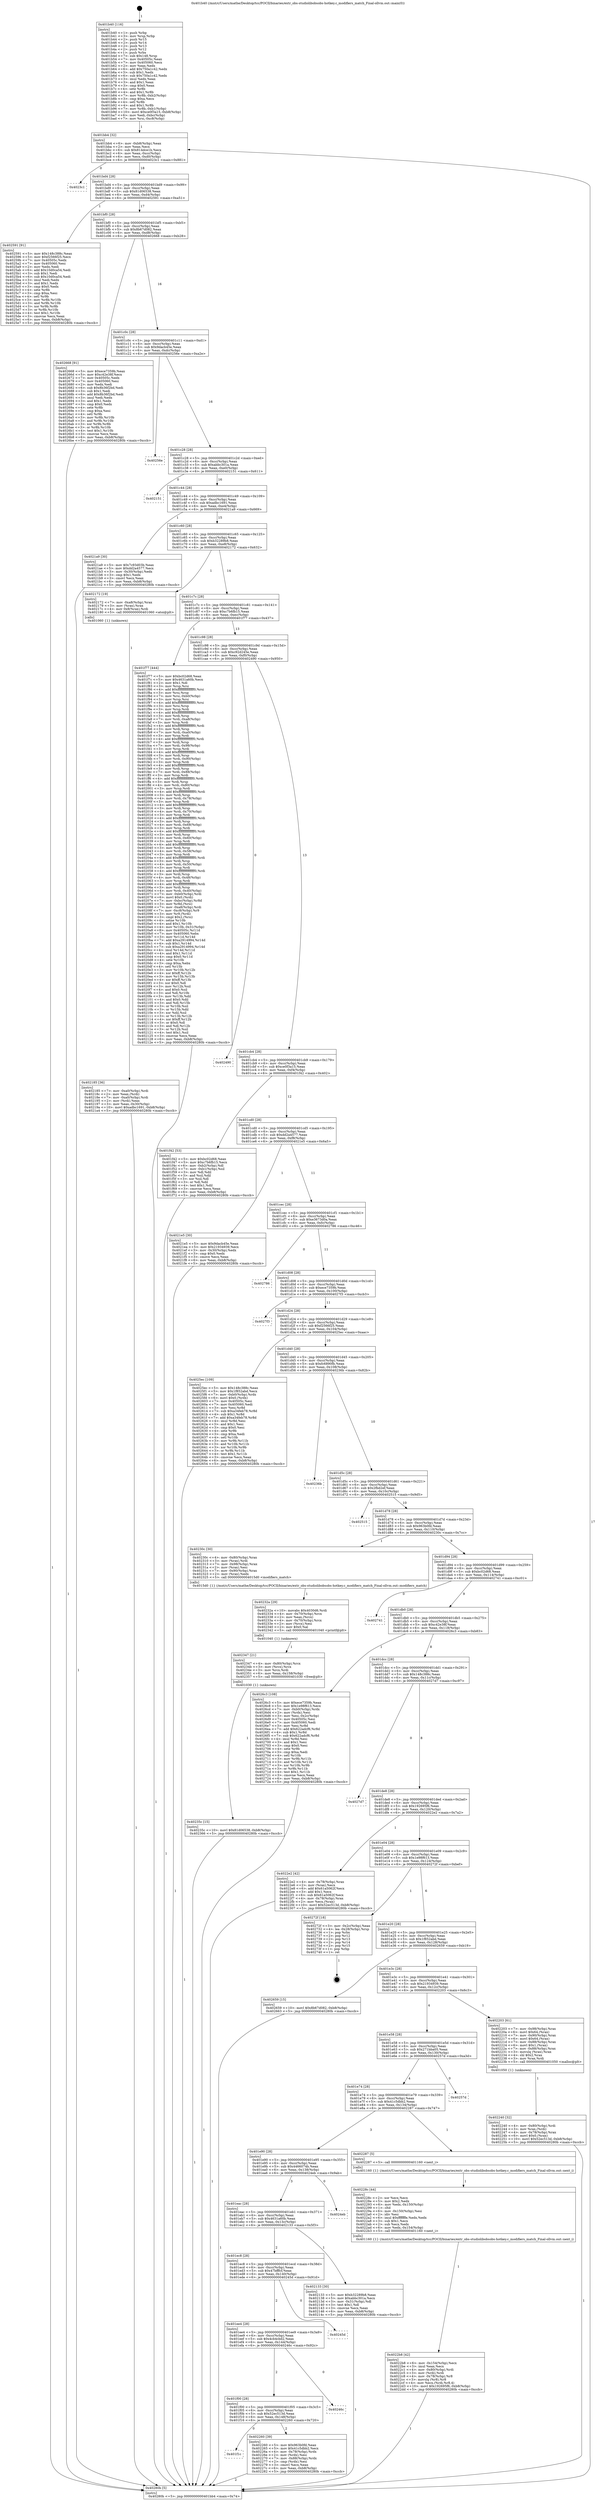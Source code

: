 digraph "0x401b40" {
  label = "0x401b40 (/mnt/c/Users/mathe/Desktop/tcc/POCII/binaries/extr_obs-studiolibobsobs-hotkey.c_modifiers_match_Final-ollvm.out::main(0))"
  labelloc = "t"
  node[shape=record]

  Entry [label="",width=0.3,height=0.3,shape=circle,fillcolor=black,style=filled]
  "0x401bb4" [label="{
     0x401bb4 [32]\l
     | [instrs]\l
     &nbsp;&nbsp;0x401bb4 \<+6\>: mov -0xb8(%rbp),%eax\l
     &nbsp;&nbsp;0x401bba \<+2\>: mov %eax,%ecx\l
     &nbsp;&nbsp;0x401bbc \<+6\>: sub $0x814dce1b,%ecx\l
     &nbsp;&nbsp;0x401bc2 \<+6\>: mov %eax,-0xcc(%rbp)\l
     &nbsp;&nbsp;0x401bc8 \<+6\>: mov %ecx,-0xd0(%rbp)\l
     &nbsp;&nbsp;0x401bce \<+6\>: je 00000000004023c1 \<main+0x881\>\l
  }"]
  "0x4023c1" [label="{
     0x4023c1\l
  }", style=dashed]
  "0x401bd4" [label="{
     0x401bd4 [28]\l
     | [instrs]\l
     &nbsp;&nbsp;0x401bd4 \<+5\>: jmp 0000000000401bd9 \<main+0x99\>\l
     &nbsp;&nbsp;0x401bd9 \<+6\>: mov -0xcc(%rbp),%eax\l
     &nbsp;&nbsp;0x401bdf \<+5\>: sub $0x81d06538,%eax\l
     &nbsp;&nbsp;0x401be4 \<+6\>: mov %eax,-0xd4(%rbp)\l
     &nbsp;&nbsp;0x401bea \<+6\>: je 0000000000402591 \<main+0xa51\>\l
  }"]
  Exit [label="",width=0.3,height=0.3,shape=circle,fillcolor=black,style=filled,peripheries=2]
  "0x402591" [label="{
     0x402591 [91]\l
     | [instrs]\l
     &nbsp;&nbsp;0x402591 \<+5\>: mov $0x148c388c,%eax\l
     &nbsp;&nbsp;0x402596 \<+5\>: mov $0xf2566f25,%ecx\l
     &nbsp;&nbsp;0x40259b \<+7\>: mov 0x40505c,%edx\l
     &nbsp;&nbsp;0x4025a2 \<+7\>: mov 0x405060,%esi\l
     &nbsp;&nbsp;0x4025a9 \<+2\>: mov %edx,%edi\l
     &nbsp;&nbsp;0x4025ab \<+6\>: add $0x10d0ca54,%edi\l
     &nbsp;&nbsp;0x4025b1 \<+3\>: sub $0x1,%edi\l
     &nbsp;&nbsp;0x4025b4 \<+6\>: sub $0x10d0ca54,%edi\l
     &nbsp;&nbsp;0x4025ba \<+3\>: imul %edi,%edx\l
     &nbsp;&nbsp;0x4025bd \<+3\>: and $0x1,%edx\l
     &nbsp;&nbsp;0x4025c0 \<+3\>: cmp $0x0,%edx\l
     &nbsp;&nbsp;0x4025c3 \<+4\>: sete %r8b\l
     &nbsp;&nbsp;0x4025c7 \<+3\>: cmp $0xa,%esi\l
     &nbsp;&nbsp;0x4025ca \<+4\>: setl %r9b\l
     &nbsp;&nbsp;0x4025ce \<+3\>: mov %r8b,%r10b\l
     &nbsp;&nbsp;0x4025d1 \<+3\>: and %r9b,%r10b\l
     &nbsp;&nbsp;0x4025d4 \<+3\>: xor %r9b,%r8b\l
     &nbsp;&nbsp;0x4025d7 \<+3\>: or %r8b,%r10b\l
     &nbsp;&nbsp;0x4025da \<+4\>: test $0x1,%r10b\l
     &nbsp;&nbsp;0x4025de \<+3\>: cmovne %ecx,%eax\l
     &nbsp;&nbsp;0x4025e1 \<+6\>: mov %eax,-0xb8(%rbp)\l
     &nbsp;&nbsp;0x4025e7 \<+5\>: jmp 000000000040280b \<main+0xccb\>\l
  }"]
  "0x401bf0" [label="{
     0x401bf0 [28]\l
     | [instrs]\l
     &nbsp;&nbsp;0x401bf0 \<+5\>: jmp 0000000000401bf5 \<main+0xb5\>\l
     &nbsp;&nbsp;0x401bf5 \<+6\>: mov -0xcc(%rbp),%eax\l
     &nbsp;&nbsp;0x401bfb \<+5\>: sub $0x8b67d082,%eax\l
     &nbsp;&nbsp;0x401c00 \<+6\>: mov %eax,-0xd8(%rbp)\l
     &nbsp;&nbsp;0x401c06 \<+6\>: je 0000000000402668 \<main+0xb28\>\l
  }"]
  "0x40235c" [label="{
     0x40235c [15]\l
     | [instrs]\l
     &nbsp;&nbsp;0x40235c \<+10\>: movl $0x81d06538,-0xb8(%rbp)\l
     &nbsp;&nbsp;0x402366 \<+5\>: jmp 000000000040280b \<main+0xccb\>\l
  }"]
  "0x402668" [label="{
     0x402668 [91]\l
     | [instrs]\l
     &nbsp;&nbsp;0x402668 \<+5\>: mov $0xece7359b,%eax\l
     &nbsp;&nbsp;0x40266d \<+5\>: mov $0xc42e38f,%ecx\l
     &nbsp;&nbsp;0x402672 \<+7\>: mov 0x40505c,%edx\l
     &nbsp;&nbsp;0x402679 \<+7\>: mov 0x405060,%esi\l
     &nbsp;&nbsp;0x402680 \<+2\>: mov %edx,%edi\l
     &nbsp;&nbsp;0x402682 \<+6\>: sub $0x8b36f2bd,%edi\l
     &nbsp;&nbsp;0x402688 \<+3\>: sub $0x1,%edi\l
     &nbsp;&nbsp;0x40268b \<+6\>: add $0x8b36f2bd,%edi\l
     &nbsp;&nbsp;0x402691 \<+3\>: imul %edi,%edx\l
     &nbsp;&nbsp;0x402694 \<+3\>: and $0x1,%edx\l
     &nbsp;&nbsp;0x402697 \<+3\>: cmp $0x0,%edx\l
     &nbsp;&nbsp;0x40269a \<+4\>: sete %r8b\l
     &nbsp;&nbsp;0x40269e \<+3\>: cmp $0xa,%esi\l
     &nbsp;&nbsp;0x4026a1 \<+4\>: setl %r9b\l
     &nbsp;&nbsp;0x4026a5 \<+3\>: mov %r8b,%r10b\l
     &nbsp;&nbsp;0x4026a8 \<+3\>: and %r9b,%r10b\l
     &nbsp;&nbsp;0x4026ab \<+3\>: xor %r9b,%r8b\l
     &nbsp;&nbsp;0x4026ae \<+3\>: or %r8b,%r10b\l
     &nbsp;&nbsp;0x4026b1 \<+4\>: test $0x1,%r10b\l
     &nbsp;&nbsp;0x4026b5 \<+3\>: cmovne %ecx,%eax\l
     &nbsp;&nbsp;0x4026b8 \<+6\>: mov %eax,-0xb8(%rbp)\l
     &nbsp;&nbsp;0x4026be \<+5\>: jmp 000000000040280b \<main+0xccb\>\l
  }"]
  "0x401c0c" [label="{
     0x401c0c [28]\l
     | [instrs]\l
     &nbsp;&nbsp;0x401c0c \<+5\>: jmp 0000000000401c11 \<main+0xd1\>\l
     &nbsp;&nbsp;0x401c11 \<+6\>: mov -0xcc(%rbp),%eax\l
     &nbsp;&nbsp;0x401c17 \<+5\>: sub $0x9dacb45e,%eax\l
     &nbsp;&nbsp;0x401c1c \<+6\>: mov %eax,-0xdc(%rbp)\l
     &nbsp;&nbsp;0x401c22 \<+6\>: je 000000000040256e \<main+0xa2e\>\l
  }"]
  "0x402347" [label="{
     0x402347 [21]\l
     | [instrs]\l
     &nbsp;&nbsp;0x402347 \<+4\>: mov -0x80(%rbp),%rcx\l
     &nbsp;&nbsp;0x40234b \<+3\>: mov (%rcx),%rcx\l
     &nbsp;&nbsp;0x40234e \<+3\>: mov %rcx,%rdi\l
     &nbsp;&nbsp;0x402351 \<+6\>: mov %eax,-0x158(%rbp)\l
     &nbsp;&nbsp;0x402357 \<+5\>: call 0000000000401030 \<free@plt\>\l
     | [calls]\l
     &nbsp;&nbsp;0x401030 \{1\} (unknown)\l
  }"]
  "0x40256e" [label="{
     0x40256e\l
  }", style=dashed]
  "0x401c28" [label="{
     0x401c28 [28]\l
     | [instrs]\l
     &nbsp;&nbsp;0x401c28 \<+5\>: jmp 0000000000401c2d \<main+0xed\>\l
     &nbsp;&nbsp;0x401c2d \<+6\>: mov -0xcc(%rbp),%eax\l
     &nbsp;&nbsp;0x401c33 \<+5\>: sub $0xabbc301a,%eax\l
     &nbsp;&nbsp;0x401c38 \<+6\>: mov %eax,-0xe0(%rbp)\l
     &nbsp;&nbsp;0x401c3e \<+6\>: je 0000000000402151 \<main+0x611\>\l
  }"]
  "0x40232a" [label="{
     0x40232a [29]\l
     | [instrs]\l
     &nbsp;&nbsp;0x40232a \<+10\>: movabs $0x4030d6,%rdi\l
     &nbsp;&nbsp;0x402334 \<+4\>: mov -0x70(%rbp),%rcx\l
     &nbsp;&nbsp;0x402338 \<+2\>: mov %eax,(%rcx)\l
     &nbsp;&nbsp;0x40233a \<+4\>: mov -0x70(%rbp),%rcx\l
     &nbsp;&nbsp;0x40233e \<+2\>: mov (%rcx),%esi\l
     &nbsp;&nbsp;0x402340 \<+2\>: mov $0x0,%al\l
     &nbsp;&nbsp;0x402342 \<+5\>: call 0000000000401040 \<printf@plt\>\l
     | [calls]\l
     &nbsp;&nbsp;0x401040 \{1\} (unknown)\l
  }"]
  "0x402151" [label="{
     0x402151\l
  }", style=dashed]
  "0x401c44" [label="{
     0x401c44 [28]\l
     | [instrs]\l
     &nbsp;&nbsp;0x401c44 \<+5\>: jmp 0000000000401c49 \<main+0x109\>\l
     &nbsp;&nbsp;0x401c49 \<+6\>: mov -0xcc(%rbp),%eax\l
     &nbsp;&nbsp;0x401c4f \<+5\>: sub $0xadbc1691,%eax\l
     &nbsp;&nbsp;0x401c54 \<+6\>: mov %eax,-0xe4(%rbp)\l
     &nbsp;&nbsp;0x401c5a \<+6\>: je 00000000004021a9 \<main+0x669\>\l
  }"]
  "0x4022b8" [label="{
     0x4022b8 [42]\l
     | [instrs]\l
     &nbsp;&nbsp;0x4022b8 \<+6\>: mov -0x154(%rbp),%ecx\l
     &nbsp;&nbsp;0x4022be \<+3\>: imul %eax,%ecx\l
     &nbsp;&nbsp;0x4022c1 \<+4\>: mov -0x80(%rbp),%rdi\l
     &nbsp;&nbsp;0x4022c5 \<+3\>: mov (%rdi),%rdi\l
     &nbsp;&nbsp;0x4022c8 \<+4\>: mov -0x78(%rbp),%r8\l
     &nbsp;&nbsp;0x4022cc \<+3\>: movslq (%r8),%r8\l
     &nbsp;&nbsp;0x4022cf \<+4\>: mov %ecx,(%rdi,%r8,4)\l
     &nbsp;&nbsp;0x4022d3 \<+10\>: movl $0x192695f6,-0xb8(%rbp)\l
     &nbsp;&nbsp;0x4022dd \<+5\>: jmp 000000000040280b \<main+0xccb\>\l
  }"]
  "0x4021a9" [label="{
     0x4021a9 [30]\l
     | [instrs]\l
     &nbsp;&nbsp;0x4021a9 \<+5\>: mov $0x7c93d03b,%eax\l
     &nbsp;&nbsp;0x4021ae \<+5\>: mov $0xdd2a4577,%ecx\l
     &nbsp;&nbsp;0x4021b3 \<+3\>: mov -0x30(%rbp),%edx\l
     &nbsp;&nbsp;0x4021b6 \<+3\>: cmp $0x1,%edx\l
     &nbsp;&nbsp;0x4021b9 \<+3\>: cmovl %ecx,%eax\l
     &nbsp;&nbsp;0x4021bc \<+6\>: mov %eax,-0xb8(%rbp)\l
     &nbsp;&nbsp;0x4021c2 \<+5\>: jmp 000000000040280b \<main+0xccb\>\l
  }"]
  "0x401c60" [label="{
     0x401c60 [28]\l
     | [instrs]\l
     &nbsp;&nbsp;0x401c60 \<+5\>: jmp 0000000000401c65 \<main+0x125\>\l
     &nbsp;&nbsp;0x401c65 \<+6\>: mov -0xcc(%rbp),%eax\l
     &nbsp;&nbsp;0x401c6b \<+5\>: sub $0xb32289b8,%eax\l
     &nbsp;&nbsp;0x401c70 \<+6\>: mov %eax,-0xe8(%rbp)\l
     &nbsp;&nbsp;0x401c76 \<+6\>: je 0000000000402172 \<main+0x632\>\l
  }"]
  "0x40228c" [label="{
     0x40228c [44]\l
     | [instrs]\l
     &nbsp;&nbsp;0x40228c \<+2\>: xor %ecx,%ecx\l
     &nbsp;&nbsp;0x40228e \<+5\>: mov $0x2,%edx\l
     &nbsp;&nbsp;0x402293 \<+6\>: mov %edx,-0x150(%rbp)\l
     &nbsp;&nbsp;0x402299 \<+1\>: cltd\l
     &nbsp;&nbsp;0x40229a \<+6\>: mov -0x150(%rbp),%esi\l
     &nbsp;&nbsp;0x4022a0 \<+2\>: idiv %esi\l
     &nbsp;&nbsp;0x4022a2 \<+6\>: imul $0xfffffffe,%edx,%edx\l
     &nbsp;&nbsp;0x4022a8 \<+3\>: sub $0x1,%ecx\l
     &nbsp;&nbsp;0x4022ab \<+2\>: sub %ecx,%edx\l
     &nbsp;&nbsp;0x4022ad \<+6\>: mov %edx,-0x154(%rbp)\l
     &nbsp;&nbsp;0x4022b3 \<+5\>: call 0000000000401160 \<next_i\>\l
     | [calls]\l
     &nbsp;&nbsp;0x401160 \{1\} (/mnt/c/Users/mathe/Desktop/tcc/POCII/binaries/extr_obs-studiolibobsobs-hotkey.c_modifiers_match_Final-ollvm.out::next_i)\l
  }"]
  "0x402172" [label="{
     0x402172 [19]\l
     | [instrs]\l
     &nbsp;&nbsp;0x402172 \<+7\>: mov -0xa8(%rbp),%rax\l
     &nbsp;&nbsp;0x402179 \<+3\>: mov (%rax),%rax\l
     &nbsp;&nbsp;0x40217c \<+4\>: mov 0x8(%rax),%rdi\l
     &nbsp;&nbsp;0x402180 \<+5\>: call 0000000000401060 \<atoi@plt\>\l
     | [calls]\l
     &nbsp;&nbsp;0x401060 \{1\} (unknown)\l
  }"]
  "0x401c7c" [label="{
     0x401c7c [28]\l
     | [instrs]\l
     &nbsp;&nbsp;0x401c7c \<+5\>: jmp 0000000000401c81 \<main+0x141\>\l
     &nbsp;&nbsp;0x401c81 \<+6\>: mov -0xcc(%rbp),%eax\l
     &nbsp;&nbsp;0x401c87 \<+5\>: sub $0xc7b6fb15,%eax\l
     &nbsp;&nbsp;0x401c8c \<+6\>: mov %eax,-0xec(%rbp)\l
     &nbsp;&nbsp;0x401c92 \<+6\>: je 0000000000401f77 \<main+0x437\>\l
  }"]
  "0x401f1c" [label="{
     0x401f1c\l
  }", style=dashed]
  "0x401f77" [label="{
     0x401f77 [444]\l
     | [instrs]\l
     &nbsp;&nbsp;0x401f77 \<+5\>: mov $0xbc02d68,%eax\l
     &nbsp;&nbsp;0x401f7c \<+5\>: mov $0x4631a60b,%ecx\l
     &nbsp;&nbsp;0x401f81 \<+2\>: mov $0x1,%dl\l
     &nbsp;&nbsp;0x401f83 \<+3\>: mov %rsp,%rsi\l
     &nbsp;&nbsp;0x401f86 \<+4\>: add $0xfffffffffffffff0,%rsi\l
     &nbsp;&nbsp;0x401f8a \<+3\>: mov %rsi,%rsp\l
     &nbsp;&nbsp;0x401f8d \<+7\>: mov %rsi,-0xb0(%rbp)\l
     &nbsp;&nbsp;0x401f94 \<+3\>: mov %rsp,%rsi\l
     &nbsp;&nbsp;0x401f97 \<+4\>: add $0xfffffffffffffff0,%rsi\l
     &nbsp;&nbsp;0x401f9b \<+3\>: mov %rsi,%rsp\l
     &nbsp;&nbsp;0x401f9e \<+3\>: mov %rsp,%rdi\l
     &nbsp;&nbsp;0x401fa1 \<+4\>: add $0xfffffffffffffff0,%rdi\l
     &nbsp;&nbsp;0x401fa5 \<+3\>: mov %rdi,%rsp\l
     &nbsp;&nbsp;0x401fa8 \<+7\>: mov %rdi,-0xa8(%rbp)\l
     &nbsp;&nbsp;0x401faf \<+3\>: mov %rsp,%rdi\l
     &nbsp;&nbsp;0x401fb2 \<+4\>: add $0xfffffffffffffff0,%rdi\l
     &nbsp;&nbsp;0x401fb6 \<+3\>: mov %rdi,%rsp\l
     &nbsp;&nbsp;0x401fb9 \<+7\>: mov %rdi,-0xa0(%rbp)\l
     &nbsp;&nbsp;0x401fc0 \<+3\>: mov %rsp,%rdi\l
     &nbsp;&nbsp;0x401fc3 \<+4\>: add $0xfffffffffffffff0,%rdi\l
     &nbsp;&nbsp;0x401fc7 \<+3\>: mov %rdi,%rsp\l
     &nbsp;&nbsp;0x401fca \<+7\>: mov %rdi,-0x98(%rbp)\l
     &nbsp;&nbsp;0x401fd1 \<+3\>: mov %rsp,%rdi\l
     &nbsp;&nbsp;0x401fd4 \<+4\>: add $0xfffffffffffffff0,%rdi\l
     &nbsp;&nbsp;0x401fd8 \<+3\>: mov %rdi,%rsp\l
     &nbsp;&nbsp;0x401fdb \<+7\>: mov %rdi,-0x90(%rbp)\l
     &nbsp;&nbsp;0x401fe2 \<+3\>: mov %rsp,%rdi\l
     &nbsp;&nbsp;0x401fe5 \<+4\>: add $0xfffffffffffffff0,%rdi\l
     &nbsp;&nbsp;0x401fe9 \<+3\>: mov %rdi,%rsp\l
     &nbsp;&nbsp;0x401fec \<+7\>: mov %rdi,-0x88(%rbp)\l
     &nbsp;&nbsp;0x401ff3 \<+3\>: mov %rsp,%rdi\l
     &nbsp;&nbsp;0x401ff6 \<+4\>: add $0xfffffffffffffff0,%rdi\l
     &nbsp;&nbsp;0x401ffa \<+3\>: mov %rdi,%rsp\l
     &nbsp;&nbsp;0x401ffd \<+4\>: mov %rdi,-0x80(%rbp)\l
     &nbsp;&nbsp;0x402001 \<+3\>: mov %rsp,%rdi\l
     &nbsp;&nbsp;0x402004 \<+4\>: add $0xfffffffffffffff0,%rdi\l
     &nbsp;&nbsp;0x402008 \<+3\>: mov %rdi,%rsp\l
     &nbsp;&nbsp;0x40200b \<+4\>: mov %rdi,-0x78(%rbp)\l
     &nbsp;&nbsp;0x40200f \<+3\>: mov %rsp,%rdi\l
     &nbsp;&nbsp;0x402012 \<+4\>: add $0xfffffffffffffff0,%rdi\l
     &nbsp;&nbsp;0x402016 \<+3\>: mov %rdi,%rsp\l
     &nbsp;&nbsp;0x402019 \<+4\>: mov %rdi,-0x70(%rbp)\l
     &nbsp;&nbsp;0x40201d \<+3\>: mov %rsp,%rdi\l
     &nbsp;&nbsp;0x402020 \<+4\>: add $0xfffffffffffffff0,%rdi\l
     &nbsp;&nbsp;0x402024 \<+3\>: mov %rdi,%rsp\l
     &nbsp;&nbsp;0x402027 \<+4\>: mov %rdi,-0x68(%rbp)\l
     &nbsp;&nbsp;0x40202b \<+3\>: mov %rsp,%rdi\l
     &nbsp;&nbsp;0x40202e \<+4\>: add $0xfffffffffffffff0,%rdi\l
     &nbsp;&nbsp;0x402032 \<+3\>: mov %rdi,%rsp\l
     &nbsp;&nbsp;0x402035 \<+4\>: mov %rdi,-0x60(%rbp)\l
     &nbsp;&nbsp;0x402039 \<+3\>: mov %rsp,%rdi\l
     &nbsp;&nbsp;0x40203c \<+4\>: add $0xfffffffffffffff0,%rdi\l
     &nbsp;&nbsp;0x402040 \<+3\>: mov %rdi,%rsp\l
     &nbsp;&nbsp;0x402043 \<+4\>: mov %rdi,-0x58(%rbp)\l
     &nbsp;&nbsp;0x402047 \<+3\>: mov %rsp,%rdi\l
     &nbsp;&nbsp;0x40204a \<+4\>: add $0xfffffffffffffff0,%rdi\l
     &nbsp;&nbsp;0x40204e \<+3\>: mov %rdi,%rsp\l
     &nbsp;&nbsp;0x402051 \<+4\>: mov %rdi,-0x50(%rbp)\l
     &nbsp;&nbsp;0x402055 \<+3\>: mov %rsp,%rdi\l
     &nbsp;&nbsp;0x402058 \<+4\>: add $0xfffffffffffffff0,%rdi\l
     &nbsp;&nbsp;0x40205c \<+3\>: mov %rdi,%rsp\l
     &nbsp;&nbsp;0x40205f \<+4\>: mov %rdi,-0x48(%rbp)\l
     &nbsp;&nbsp;0x402063 \<+3\>: mov %rsp,%rdi\l
     &nbsp;&nbsp;0x402066 \<+4\>: add $0xfffffffffffffff0,%rdi\l
     &nbsp;&nbsp;0x40206a \<+3\>: mov %rdi,%rsp\l
     &nbsp;&nbsp;0x40206d \<+4\>: mov %rdi,-0x40(%rbp)\l
     &nbsp;&nbsp;0x402071 \<+7\>: mov -0xb0(%rbp),%rdi\l
     &nbsp;&nbsp;0x402078 \<+6\>: movl $0x0,(%rdi)\l
     &nbsp;&nbsp;0x40207e \<+7\>: mov -0xbc(%rbp),%r8d\l
     &nbsp;&nbsp;0x402085 \<+3\>: mov %r8d,(%rsi)\l
     &nbsp;&nbsp;0x402088 \<+7\>: mov -0xa8(%rbp),%rdi\l
     &nbsp;&nbsp;0x40208f \<+7\>: mov -0xc8(%rbp),%r9\l
     &nbsp;&nbsp;0x402096 \<+3\>: mov %r9,(%rdi)\l
     &nbsp;&nbsp;0x402099 \<+3\>: cmpl $0x2,(%rsi)\l
     &nbsp;&nbsp;0x40209c \<+4\>: setne %r10b\l
     &nbsp;&nbsp;0x4020a0 \<+4\>: and $0x1,%r10b\l
     &nbsp;&nbsp;0x4020a4 \<+4\>: mov %r10b,-0x31(%rbp)\l
     &nbsp;&nbsp;0x4020a8 \<+8\>: mov 0x40505c,%r11d\l
     &nbsp;&nbsp;0x4020b0 \<+7\>: mov 0x405060,%ebx\l
     &nbsp;&nbsp;0x4020b7 \<+3\>: mov %r11d,%r14d\l
     &nbsp;&nbsp;0x4020ba \<+7\>: add $0xa2914994,%r14d\l
     &nbsp;&nbsp;0x4020c1 \<+4\>: sub $0x1,%r14d\l
     &nbsp;&nbsp;0x4020c5 \<+7\>: sub $0xa2914994,%r14d\l
     &nbsp;&nbsp;0x4020cc \<+4\>: imul %r14d,%r11d\l
     &nbsp;&nbsp;0x4020d0 \<+4\>: and $0x1,%r11d\l
     &nbsp;&nbsp;0x4020d4 \<+4\>: cmp $0x0,%r11d\l
     &nbsp;&nbsp;0x4020d8 \<+4\>: sete %r10b\l
     &nbsp;&nbsp;0x4020dc \<+3\>: cmp $0xa,%ebx\l
     &nbsp;&nbsp;0x4020df \<+4\>: setl %r15b\l
     &nbsp;&nbsp;0x4020e3 \<+3\>: mov %r10b,%r12b\l
     &nbsp;&nbsp;0x4020e6 \<+4\>: xor $0xff,%r12b\l
     &nbsp;&nbsp;0x4020ea \<+3\>: mov %r15b,%r13b\l
     &nbsp;&nbsp;0x4020ed \<+4\>: xor $0xff,%r13b\l
     &nbsp;&nbsp;0x4020f1 \<+3\>: xor $0x0,%dl\l
     &nbsp;&nbsp;0x4020f4 \<+3\>: mov %r12b,%sil\l
     &nbsp;&nbsp;0x4020f7 \<+4\>: and $0x0,%sil\l
     &nbsp;&nbsp;0x4020fb \<+3\>: and %dl,%r10b\l
     &nbsp;&nbsp;0x4020fe \<+3\>: mov %r13b,%dil\l
     &nbsp;&nbsp;0x402101 \<+4\>: and $0x0,%dil\l
     &nbsp;&nbsp;0x402105 \<+3\>: and %dl,%r15b\l
     &nbsp;&nbsp;0x402108 \<+3\>: or %r10b,%sil\l
     &nbsp;&nbsp;0x40210b \<+3\>: or %r15b,%dil\l
     &nbsp;&nbsp;0x40210e \<+3\>: xor %dil,%sil\l
     &nbsp;&nbsp;0x402111 \<+3\>: or %r13b,%r12b\l
     &nbsp;&nbsp;0x402114 \<+4\>: xor $0xff,%r12b\l
     &nbsp;&nbsp;0x402118 \<+3\>: or $0x0,%dl\l
     &nbsp;&nbsp;0x40211b \<+3\>: and %dl,%r12b\l
     &nbsp;&nbsp;0x40211e \<+3\>: or %r12b,%sil\l
     &nbsp;&nbsp;0x402121 \<+4\>: test $0x1,%sil\l
     &nbsp;&nbsp;0x402125 \<+3\>: cmovne %ecx,%eax\l
     &nbsp;&nbsp;0x402128 \<+6\>: mov %eax,-0xb8(%rbp)\l
     &nbsp;&nbsp;0x40212e \<+5\>: jmp 000000000040280b \<main+0xccb\>\l
  }"]
  "0x401c98" [label="{
     0x401c98 [28]\l
     | [instrs]\l
     &nbsp;&nbsp;0x401c98 \<+5\>: jmp 0000000000401c9d \<main+0x15d\>\l
     &nbsp;&nbsp;0x401c9d \<+6\>: mov -0xcc(%rbp),%eax\l
     &nbsp;&nbsp;0x401ca3 \<+5\>: sub $0xc92d245e,%eax\l
     &nbsp;&nbsp;0x401ca8 \<+6\>: mov %eax,-0xf0(%rbp)\l
     &nbsp;&nbsp;0x401cae \<+6\>: je 0000000000402490 \<main+0x950\>\l
  }"]
  "0x402260" [label="{
     0x402260 [39]\l
     | [instrs]\l
     &nbsp;&nbsp;0x402260 \<+5\>: mov $0x963b0fd,%eax\l
     &nbsp;&nbsp;0x402265 \<+5\>: mov $0x41c5dbb2,%ecx\l
     &nbsp;&nbsp;0x40226a \<+4\>: mov -0x78(%rbp),%rdx\l
     &nbsp;&nbsp;0x40226e \<+2\>: mov (%rdx),%esi\l
     &nbsp;&nbsp;0x402270 \<+7\>: mov -0x88(%rbp),%rdx\l
     &nbsp;&nbsp;0x402277 \<+2\>: cmp (%rdx),%esi\l
     &nbsp;&nbsp;0x402279 \<+3\>: cmovl %ecx,%eax\l
     &nbsp;&nbsp;0x40227c \<+6\>: mov %eax,-0xb8(%rbp)\l
     &nbsp;&nbsp;0x402282 \<+5\>: jmp 000000000040280b \<main+0xccb\>\l
  }"]
  "0x402490" [label="{
     0x402490\l
  }", style=dashed]
  "0x401cb4" [label="{
     0x401cb4 [28]\l
     | [instrs]\l
     &nbsp;&nbsp;0x401cb4 \<+5\>: jmp 0000000000401cb9 \<main+0x179\>\l
     &nbsp;&nbsp;0x401cb9 \<+6\>: mov -0xcc(%rbp),%eax\l
     &nbsp;&nbsp;0x401cbf \<+5\>: sub $0xce0f3a15,%eax\l
     &nbsp;&nbsp;0x401cc4 \<+6\>: mov %eax,-0xf4(%rbp)\l
     &nbsp;&nbsp;0x401cca \<+6\>: je 0000000000401f42 \<main+0x402\>\l
  }"]
  "0x401f00" [label="{
     0x401f00 [28]\l
     | [instrs]\l
     &nbsp;&nbsp;0x401f00 \<+5\>: jmp 0000000000401f05 \<main+0x3c5\>\l
     &nbsp;&nbsp;0x401f05 \<+6\>: mov -0xcc(%rbp),%eax\l
     &nbsp;&nbsp;0x401f0b \<+5\>: sub $0x52ec513d,%eax\l
     &nbsp;&nbsp;0x401f10 \<+6\>: mov %eax,-0x148(%rbp)\l
     &nbsp;&nbsp;0x401f16 \<+6\>: je 0000000000402260 \<main+0x720\>\l
  }"]
  "0x401f42" [label="{
     0x401f42 [53]\l
     | [instrs]\l
     &nbsp;&nbsp;0x401f42 \<+5\>: mov $0xbc02d68,%eax\l
     &nbsp;&nbsp;0x401f47 \<+5\>: mov $0xc7b6fb15,%ecx\l
     &nbsp;&nbsp;0x401f4c \<+6\>: mov -0xb2(%rbp),%dl\l
     &nbsp;&nbsp;0x401f52 \<+7\>: mov -0xb1(%rbp),%sil\l
     &nbsp;&nbsp;0x401f59 \<+3\>: mov %dl,%dil\l
     &nbsp;&nbsp;0x401f5c \<+3\>: and %sil,%dil\l
     &nbsp;&nbsp;0x401f5f \<+3\>: xor %sil,%dl\l
     &nbsp;&nbsp;0x401f62 \<+3\>: or %dl,%dil\l
     &nbsp;&nbsp;0x401f65 \<+4\>: test $0x1,%dil\l
     &nbsp;&nbsp;0x401f69 \<+3\>: cmovne %ecx,%eax\l
     &nbsp;&nbsp;0x401f6c \<+6\>: mov %eax,-0xb8(%rbp)\l
     &nbsp;&nbsp;0x401f72 \<+5\>: jmp 000000000040280b \<main+0xccb\>\l
  }"]
  "0x401cd0" [label="{
     0x401cd0 [28]\l
     | [instrs]\l
     &nbsp;&nbsp;0x401cd0 \<+5\>: jmp 0000000000401cd5 \<main+0x195\>\l
     &nbsp;&nbsp;0x401cd5 \<+6\>: mov -0xcc(%rbp),%eax\l
     &nbsp;&nbsp;0x401cdb \<+5\>: sub $0xdd2a4577,%eax\l
     &nbsp;&nbsp;0x401ce0 \<+6\>: mov %eax,-0xf8(%rbp)\l
     &nbsp;&nbsp;0x401ce6 \<+6\>: je 00000000004021e5 \<main+0x6a5\>\l
  }"]
  "0x40280b" [label="{
     0x40280b [5]\l
     | [instrs]\l
     &nbsp;&nbsp;0x40280b \<+5\>: jmp 0000000000401bb4 \<main+0x74\>\l
  }"]
  "0x401b40" [label="{
     0x401b40 [116]\l
     | [instrs]\l
     &nbsp;&nbsp;0x401b40 \<+1\>: push %rbp\l
     &nbsp;&nbsp;0x401b41 \<+3\>: mov %rsp,%rbp\l
     &nbsp;&nbsp;0x401b44 \<+2\>: push %r15\l
     &nbsp;&nbsp;0x401b46 \<+2\>: push %r14\l
     &nbsp;&nbsp;0x401b48 \<+2\>: push %r13\l
     &nbsp;&nbsp;0x401b4a \<+2\>: push %r12\l
     &nbsp;&nbsp;0x401b4c \<+1\>: push %rbx\l
     &nbsp;&nbsp;0x401b4d \<+7\>: sub $0x148,%rsp\l
     &nbsp;&nbsp;0x401b54 \<+7\>: mov 0x40505c,%eax\l
     &nbsp;&nbsp;0x401b5b \<+7\>: mov 0x405060,%ecx\l
     &nbsp;&nbsp;0x401b62 \<+2\>: mov %eax,%edx\l
     &nbsp;&nbsp;0x401b64 \<+6\>: add $0x750a1c42,%edx\l
     &nbsp;&nbsp;0x401b6a \<+3\>: sub $0x1,%edx\l
     &nbsp;&nbsp;0x401b6d \<+6\>: sub $0x750a1c42,%edx\l
     &nbsp;&nbsp;0x401b73 \<+3\>: imul %edx,%eax\l
     &nbsp;&nbsp;0x401b76 \<+3\>: and $0x1,%eax\l
     &nbsp;&nbsp;0x401b79 \<+3\>: cmp $0x0,%eax\l
     &nbsp;&nbsp;0x401b7c \<+4\>: sete %r8b\l
     &nbsp;&nbsp;0x401b80 \<+4\>: and $0x1,%r8b\l
     &nbsp;&nbsp;0x401b84 \<+7\>: mov %r8b,-0xb2(%rbp)\l
     &nbsp;&nbsp;0x401b8b \<+3\>: cmp $0xa,%ecx\l
     &nbsp;&nbsp;0x401b8e \<+4\>: setl %r8b\l
     &nbsp;&nbsp;0x401b92 \<+4\>: and $0x1,%r8b\l
     &nbsp;&nbsp;0x401b96 \<+7\>: mov %r8b,-0xb1(%rbp)\l
     &nbsp;&nbsp;0x401b9d \<+10\>: movl $0xce0f3a15,-0xb8(%rbp)\l
     &nbsp;&nbsp;0x401ba7 \<+6\>: mov %edi,-0xbc(%rbp)\l
     &nbsp;&nbsp;0x401bad \<+7\>: mov %rsi,-0xc8(%rbp)\l
  }"]
  "0x40246c" [label="{
     0x40246c\l
  }", style=dashed]
  "0x401ee4" [label="{
     0x401ee4 [28]\l
     | [instrs]\l
     &nbsp;&nbsp;0x401ee4 \<+5\>: jmp 0000000000401ee9 \<main+0x3a9\>\l
     &nbsp;&nbsp;0x401ee9 \<+6\>: mov -0xcc(%rbp),%eax\l
     &nbsp;&nbsp;0x401eef \<+5\>: sub $0x4cb4cbd2,%eax\l
     &nbsp;&nbsp;0x401ef4 \<+6\>: mov %eax,-0x144(%rbp)\l
     &nbsp;&nbsp;0x401efa \<+6\>: je 000000000040246c \<main+0x92c\>\l
  }"]
  "0x4021e5" [label="{
     0x4021e5 [30]\l
     | [instrs]\l
     &nbsp;&nbsp;0x4021e5 \<+5\>: mov $0x9dacb45e,%eax\l
     &nbsp;&nbsp;0x4021ea \<+5\>: mov $0x21934939,%ecx\l
     &nbsp;&nbsp;0x4021ef \<+3\>: mov -0x30(%rbp),%edx\l
     &nbsp;&nbsp;0x4021f2 \<+3\>: cmp $0x0,%edx\l
     &nbsp;&nbsp;0x4021f5 \<+3\>: cmove %ecx,%eax\l
     &nbsp;&nbsp;0x4021f8 \<+6\>: mov %eax,-0xb8(%rbp)\l
     &nbsp;&nbsp;0x4021fe \<+5\>: jmp 000000000040280b \<main+0xccb\>\l
  }"]
  "0x401cec" [label="{
     0x401cec [28]\l
     | [instrs]\l
     &nbsp;&nbsp;0x401cec \<+5\>: jmp 0000000000401cf1 \<main+0x1b1\>\l
     &nbsp;&nbsp;0x401cf1 \<+6\>: mov -0xcc(%rbp),%eax\l
     &nbsp;&nbsp;0x401cf7 \<+5\>: sub $0xe3673d0a,%eax\l
     &nbsp;&nbsp;0x401cfc \<+6\>: mov %eax,-0xfc(%rbp)\l
     &nbsp;&nbsp;0x401d02 \<+6\>: je 0000000000402786 \<main+0xc46\>\l
  }"]
  "0x40245d" [label="{
     0x40245d\l
  }", style=dashed]
  "0x402786" [label="{
     0x402786\l
  }", style=dashed]
  "0x401d08" [label="{
     0x401d08 [28]\l
     | [instrs]\l
     &nbsp;&nbsp;0x401d08 \<+5\>: jmp 0000000000401d0d \<main+0x1cd\>\l
     &nbsp;&nbsp;0x401d0d \<+6\>: mov -0xcc(%rbp),%eax\l
     &nbsp;&nbsp;0x401d13 \<+5\>: sub $0xece7359b,%eax\l
     &nbsp;&nbsp;0x401d18 \<+6\>: mov %eax,-0x100(%rbp)\l
     &nbsp;&nbsp;0x401d1e \<+6\>: je 00000000004027f3 \<main+0xcb3\>\l
  }"]
  "0x402240" [label="{
     0x402240 [32]\l
     | [instrs]\l
     &nbsp;&nbsp;0x402240 \<+4\>: mov -0x80(%rbp),%rdi\l
     &nbsp;&nbsp;0x402244 \<+3\>: mov %rax,(%rdi)\l
     &nbsp;&nbsp;0x402247 \<+4\>: mov -0x78(%rbp),%rax\l
     &nbsp;&nbsp;0x40224b \<+6\>: movl $0x0,(%rax)\l
     &nbsp;&nbsp;0x402251 \<+10\>: movl $0x52ec513d,-0xb8(%rbp)\l
     &nbsp;&nbsp;0x40225b \<+5\>: jmp 000000000040280b \<main+0xccb\>\l
  }"]
  "0x4027f3" [label="{
     0x4027f3\l
  }", style=dashed]
  "0x401d24" [label="{
     0x401d24 [28]\l
     | [instrs]\l
     &nbsp;&nbsp;0x401d24 \<+5\>: jmp 0000000000401d29 \<main+0x1e9\>\l
     &nbsp;&nbsp;0x401d29 \<+6\>: mov -0xcc(%rbp),%eax\l
     &nbsp;&nbsp;0x401d2f \<+5\>: sub $0xf2566f25,%eax\l
     &nbsp;&nbsp;0x401d34 \<+6\>: mov %eax,-0x104(%rbp)\l
     &nbsp;&nbsp;0x401d3a \<+6\>: je 00000000004025ec \<main+0xaac\>\l
  }"]
  "0x402185" [label="{
     0x402185 [36]\l
     | [instrs]\l
     &nbsp;&nbsp;0x402185 \<+7\>: mov -0xa0(%rbp),%rdi\l
     &nbsp;&nbsp;0x40218c \<+2\>: mov %eax,(%rdi)\l
     &nbsp;&nbsp;0x40218e \<+7\>: mov -0xa0(%rbp),%rdi\l
     &nbsp;&nbsp;0x402195 \<+2\>: mov (%rdi),%eax\l
     &nbsp;&nbsp;0x402197 \<+3\>: mov %eax,-0x30(%rbp)\l
     &nbsp;&nbsp;0x40219a \<+10\>: movl $0xadbc1691,-0xb8(%rbp)\l
     &nbsp;&nbsp;0x4021a4 \<+5\>: jmp 000000000040280b \<main+0xccb\>\l
  }"]
  "0x4025ec" [label="{
     0x4025ec [109]\l
     | [instrs]\l
     &nbsp;&nbsp;0x4025ec \<+5\>: mov $0x148c388c,%eax\l
     &nbsp;&nbsp;0x4025f1 \<+5\>: mov $0x1f852abd,%ecx\l
     &nbsp;&nbsp;0x4025f6 \<+7\>: mov -0xb0(%rbp),%rdx\l
     &nbsp;&nbsp;0x4025fd \<+6\>: movl $0x0,(%rdx)\l
     &nbsp;&nbsp;0x402603 \<+7\>: mov 0x40505c,%esi\l
     &nbsp;&nbsp;0x40260a \<+7\>: mov 0x405060,%edi\l
     &nbsp;&nbsp;0x402611 \<+3\>: mov %esi,%r8d\l
     &nbsp;&nbsp;0x402614 \<+7\>: sub $0xa34feb78,%r8d\l
     &nbsp;&nbsp;0x40261b \<+4\>: sub $0x1,%r8d\l
     &nbsp;&nbsp;0x40261f \<+7\>: add $0xa34feb78,%r8d\l
     &nbsp;&nbsp;0x402626 \<+4\>: imul %r8d,%esi\l
     &nbsp;&nbsp;0x40262a \<+3\>: and $0x1,%esi\l
     &nbsp;&nbsp;0x40262d \<+3\>: cmp $0x0,%esi\l
     &nbsp;&nbsp;0x402630 \<+4\>: sete %r9b\l
     &nbsp;&nbsp;0x402634 \<+3\>: cmp $0xa,%edi\l
     &nbsp;&nbsp;0x402637 \<+4\>: setl %r10b\l
     &nbsp;&nbsp;0x40263b \<+3\>: mov %r9b,%r11b\l
     &nbsp;&nbsp;0x40263e \<+3\>: and %r10b,%r11b\l
     &nbsp;&nbsp;0x402641 \<+3\>: xor %r10b,%r9b\l
     &nbsp;&nbsp;0x402644 \<+3\>: or %r9b,%r11b\l
     &nbsp;&nbsp;0x402647 \<+4\>: test $0x1,%r11b\l
     &nbsp;&nbsp;0x40264b \<+3\>: cmovne %ecx,%eax\l
     &nbsp;&nbsp;0x40264e \<+6\>: mov %eax,-0xb8(%rbp)\l
     &nbsp;&nbsp;0x402654 \<+5\>: jmp 000000000040280b \<main+0xccb\>\l
  }"]
  "0x401d40" [label="{
     0x401d40 [28]\l
     | [instrs]\l
     &nbsp;&nbsp;0x401d40 \<+5\>: jmp 0000000000401d45 \<main+0x205\>\l
     &nbsp;&nbsp;0x401d45 \<+6\>: mov -0xcc(%rbp),%eax\l
     &nbsp;&nbsp;0x401d4b \<+5\>: sub $0xfc6890fb,%eax\l
     &nbsp;&nbsp;0x401d50 \<+6\>: mov %eax,-0x108(%rbp)\l
     &nbsp;&nbsp;0x401d56 \<+6\>: je 000000000040236b \<main+0x82b\>\l
  }"]
  "0x401ec8" [label="{
     0x401ec8 [28]\l
     | [instrs]\l
     &nbsp;&nbsp;0x401ec8 \<+5\>: jmp 0000000000401ecd \<main+0x38d\>\l
     &nbsp;&nbsp;0x401ecd \<+6\>: mov -0xcc(%rbp),%eax\l
     &nbsp;&nbsp;0x401ed3 \<+5\>: sub $0x47bfffcf,%eax\l
     &nbsp;&nbsp;0x401ed8 \<+6\>: mov %eax,-0x140(%rbp)\l
     &nbsp;&nbsp;0x401ede \<+6\>: je 000000000040245d \<main+0x91d\>\l
  }"]
  "0x40236b" [label="{
     0x40236b\l
  }", style=dashed]
  "0x401d5c" [label="{
     0x401d5c [28]\l
     | [instrs]\l
     &nbsp;&nbsp;0x401d5c \<+5\>: jmp 0000000000401d61 \<main+0x221\>\l
     &nbsp;&nbsp;0x401d61 \<+6\>: mov -0xcc(%rbp),%eax\l
     &nbsp;&nbsp;0x401d67 \<+5\>: sub $0x2fbd2ef,%eax\l
     &nbsp;&nbsp;0x401d6c \<+6\>: mov %eax,-0x10c(%rbp)\l
     &nbsp;&nbsp;0x401d72 \<+6\>: je 0000000000402515 \<main+0x9d5\>\l
  }"]
  "0x402133" [label="{
     0x402133 [30]\l
     | [instrs]\l
     &nbsp;&nbsp;0x402133 \<+5\>: mov $0xb32289b8,%eax\l
     &nbsp;&nbsp;0x402138 \<+5\>: mov $0xabbc301a,%ecx\l
     &nbsp;&nbsp;0x40213d \<+3\>: mov -0x31(%rbp),%dl\l
     &nbsp;&nbsp;0x402140 \<+3\>: test $0x1,%dl\l
     &nbsp;&nbsp;0x402143 \<+3\>: cmovne %ecx,%eax\l
     &nbsp;&nbsp;0x402146 \<+6\>: mov %eax,-0xb8(%rbp)\l
     &nbsp;&nbsp;0x40214c \<+5\>: jmp 000000000040280b \<main+0xccb\>\l
  }"]
  "0x402515" [label="{
     0x402515\l
  }", style=dashed]
  "0x401d78" [label="{
     0x401d78 [28]\l
     | [instrs]\l
     &nbsp;&nbsp;0x401d78 \<+5\>: jmp 0000000000401d7d \<main+0x23d\>\l
     &nbsp;&nbsp;0x401d7d \<+6\>: mov -0xcc(%rbp),%eax\l
     &nbsp;&nbsp;0x401d83 \<+5\>: sub $0x963b0fd,%eax\l
     &nbsp;&nbsp;0x401d88 \<+6\>: mov %eax,-0x110(%rbp)\l
     &nbsp;&nbsp;0x401d8e \<+6\>: je 000000000040230c \<main+0x7cc\>\l
  }"]
  "0x401eac" [label="{
     0x401eac [28]\l
     | [instrs]\l
     &nbsp;&nbsp;0x401eac \<+5\>: jmp 0000000000401eb1 \<main+0x371\>\l
     &nbsp;&nbsp;0x401eb1 \<+6\>: mov -0xcc(%rbp),%eax\l
     &nbsp;&nbsp;0x401eb7 \<+5\>: sub $0x4631a60b,%eax\l
     &nbsp;&nbsp;0x401ebc \<+6\>: mov %eax,-0x13c(%rbp)\l
     &nbsp;&nbsp;0x401ec2 \<+6\>: je 0000000000402133 \<main+0x5f3\>\l
  }"]
  "0x40230c" [label="{
     0x40230c [30]\l
     | [instrs]\l
     &nbsp;&nbsp;0x40230c \<+4\>: mov -0x80(%rbp),%rax\l
     &nbsp;&nbsp;0x402310 \<+3\>: mov (%rax),%rdi\l
     &nbsp;&nbsp;0x402313 \<+7\>: mov -0x98(%rbp),%rax\l
     &nbsp;&nbsp;0x40231a \<+2\>: mov (%rax),%esi\l
     &nbsp;&nbsp;0x40231c \<+7\>: mov -0x90(%rbp),%rax\l
     &nbsp;&nbsp;0x402323 \<+2\>: mov (%rax),%edx\l
     &nbsp;&nbsp;0x402325 \<+5\>: call 00000000004015d0 \<modifiers_match\>\l
     | [calls]\l
     &nbsp;&nbsp;0x4015d0 \{1\} (/mnt/c/Users/mathe/Desktop/tcc/POCII/binaries/extr_obs-studiolibobsobs-hotkey.c_modifiers_match_Final-ollvm.out::modifiers_match)\l
  }"]
  "0x401d94" [label="{
     0x401d94 [28]\l
     | [instrs]\l
     &nbsp;&nbsp;0x401d94 \<+5\>: jmp 0000000000401d99 \<main+0x259\>\l
     &nbsp;&nbsp;0x401d99 \<+6\>: mov -0xcc(%rbp),%eax\l
     &nbsp;&nbsp;0x401d9f \<+5\>: sub $0xbc02d68,%eax\l
     &nbsp;&nbsp;0x401da4 \<+6\>: mov %eax,-0x114(%rbp)\l
     &nbsp;&nbsp;0x401daa \<+6\>: je 0000000000402741 \<main+0xc01\>\l
  }"]
  "0x4024eb" [label="{
     0x4024eb\l
  }", style=dashed]
  "0x402741" [label="{
     0x402741\l
  }", style=dashed]
  "0x401db0" [label="{
     0x401db0 [28]\l
     | [instrs]\l
     &nbsp;&nbsp;0x401db0 \<+5\>: jmp 0000000000401db5 \<main+0x275\>\l
     &nbsp;&nbsp;0x401db5 \<+6\>: mov -0xcc(%rbp),%eax\l
     &nbsp;&nbsp;0x401dbb \<+5\>: sub $0xc42e38f,%eax\l
     &nbsp;&nbsp;0x401dc0 \<+6\>: mov %eax,-0x118(%rbp)\l
     &nbsp;&nbsp;0x401dc6 \<+6\>: je 00000000004026c3 \<main+0xb83\>\l
  }"]
  "0x401e90" [label="{
     0x401e90 [28]\l
     | [instrs]\l
     &nbsp;&nbsp;0x401e90 \<+5\>: jmp 0000000000401e95 \<main+0x355\>\l
     &nbsp;&nbsp;0x401e95 \<+6\>: mov -0xcc(%rbp),%eax\l
     &nbsp;&nbsp;0x401e9b \<+5\>: sub $0x4466074b,%eax\l
     &nbsp;&nbsp;0x401ea0 \<+6\>: mov %eax,-0x138(%rbp)\l
     &nbsp;&nbsp;0x401ea6 \<+6\>: je 00000000004024eb \<main+0x9ab\>\l
  }"]
  "0x4026c3" [label="{
     0x4026c3 [108]\l
     | [instrs]\l
     &nbsp;&nbsp;0x4026c3 \<+5\>: mov $0xece7359b,%eax\l
     &nbsp;&nbsp;0x4026c8 \<+5\>: mov $0x1e98f613,%ecx\l
     &nbsp;&nbsp;0x4026cd \<+7\>: mov -0xb0(%rbp),%rdx\l
     &nbsp;&nbsp;0x4026d4 \<+2\>: mov (%rdx),%esi\l
     &nbsp;&nbsp;0x4026d6 \<+3\>: mov %esi,-0x2c(%rbp)\l
     &nbsp;&nbsp;0x4026d9 \<+7\>: mov 0x40505c,%esi\l
     &nbsp;&nbsp;0x4026e0 \<+7\>: mov 0x405060,%edi\l
     &nbsp;&nbsp;0x4026e7 \<+3\>: mov %esi,%r8d\l
     &nbsp;&nbsp;0x4026ea \<+7\>: add $0x622adcf6,%r8d\l
     &nbsp;&nbsp;0x4026f1 \<+4\>: sub $0x1,%r8d\l
     &nbsp;&nbsp;0x4026f5 \<+7\>: sub $0x622adcf6,%r8d\l
     &nbsp;&nbsp;0x4026fc \<+4\>: imul %r8d,%esi\l
     &nbsp;&nbsp;0x402700 \<+3\>: and $0x1,%esi\l
     &nbsp;&nbsp;0x402703 \<+3\>: cmp $0x0,%esi\l
     &nbsp;&nbsp;0x402706 \<+4\>: sete %r9b\l
     &nbsp;&nbsp;0x40270a \<+3\>: cmp $0xa,%edi\l
     &nbsp;&nbsp;0x40270d \<+4\>: setl %r10b\l
     &nbsp;&nbsp;0x402711 \<+3\>: mov %r9b,%r11b\l
     &nbsp;&nbsp;0x402714 \<+3\>: and %r10b,%r11b\l
     &nbsp;&nbsp;0x402717 \<+3\>: xor %r10b,%r9b\l
     &nbsp;&nbsp;0x40271a \<+3\>: or %r9b,%r11b\l
     &nbsp;&nbsp;0x40271d \<+4\>: test $0x1,%r11b\l
     &nbsp;&nbsp;0x402721 \<+3\>: cmovne %ecx,%eax\l
     &nbsp;&nbsp;0x402724 \<+6\>: mov %eax,-0xb8(%rbp)\l
     &nbsp;&nbsp;0x40272a \<+5\>: jmp 000000000040280b \<main+0xccb\>\l
  }"]
  "0x401dcc" [label="{
     0x401dcc [28]\l
     | [instrs]\l
     &nbsp;&nbsp;0x401dcc \<+5\>: jmp 0000000000401dd1 \<main+0x291\>\l
     &nbsp;&nbsp;0x401dd1 \<+6\>: mov -0xcc(%rbp),%eax\l
     &nbsp;&nbsp;0x401dd7 \<+5\>: sub $0x148c388c,%eax\l
     &nbsp;&nbsp;0x401ddc \<+6\>: mov %eax,-0x11c(%rbp)\l
     &nbsp;&nbsp;0x401de2 \<+6\>: je 00000000004027d7 \<main+0xc97\>\l
  }"]
  "0x402287" [label="{
     0x402287 [5]\l
     | [instrs]\l
     &nbsp;&nbsp;0x402287 \<+5\>: call 0000000000401160 \<next_i\>\l
     | [calls]\l
     &nbsp;&nbsp;0x401160 \{1\} (/mnt/c/Users/mathe/Desktop/tcc/POCII/binaries/extr_obs-studiolibobsobs-hotkey.c_modifiers_match_Final-ollvm.out::next_i)\l
  }"]
  "0x4027d7" [label="{
     0x4027d7\l
  }", style=dashed]
  "0x401de8" [label="{
     0x401de8 [28]\l
     | [instrs]\l
     &nbsp;&nbsp;0x401de8 \<+5\>: jmp 0000000000401ded \<main+0x2ad\>\l
     &nbsp;&nbsp;0x401ded \<+6\>: mov -0xcc(%rbp),%eax\l
     &nbsp;&nbsp;0x401df3 \<+5\>: sub $0x192695f6,%eax\l
     &nbsp;&nbsp;0x401df8 \<+6\>: mov %eax,-0x120(%rbp)\l
     &nbsp;&nbsp;0x401dfe \<+6\>: je 00000000004022e2 \<main+0x7a2\>\l
  }"]
  "0x401e74" [label="{
     0x401e74 [28]\l
     | [instrs]\l
     &nbsp;&nbsp;0x401e74 \<+5\>: jmp 0000000000401e79 \<main+0x339\>\l
     &nbsp;&nbsp;0x401e79 \<+6\>: mov -0xcc(%rbp),%eax\l
     &nbsp;&nbsp;0x401e7f \<+5\>: sub $0x41c5dbb2,%eax\l
     &nbsp;&nbsp;0x401e84 \<+6\>: mov %eax,-0x134(%rbp)\l
     &nbsp;&nbsp;0x401e8a \<+6\>: je 0000000000402287 \<main+0x747\>\l
  }"]
  "0x4022e2" [label="{
     0x4022e2 [42]\l
     | [instrs]\l
     &nbsp;&nbsp;0x4022e2 \<+4\>: mov -0x78(%rbp),%rax\l
     &nbsp;&nbsp;0x4022e6 \<+2\>: mov (%rax),%ecx\l
     &nbsp;&nbsp;0x4022e8 \<+6\>: add $0x61a5062f,%ecx\l
     &nbsp;&nbsp;0x4022ee \<+3\>: add $0x1,%ecx\l
     &nbsp;&nbsp;0x4022f1 \<+6\>: sub $0x61a5062f,%ecx\l
     &nbsp;&nbsp;0x4022f7 \<+4\>: mov -0x78(%rbp),%rax\l
     &nbsp;&nbsp;0x4022fb \<+2\>: mov %ecx,(%rax)\l
     &nbsp;&nbsp;0x4022fd \<+10\>: movl $0x52ec513d,-0xb8(%rbp)\l
     &nbsp;&nbsp;0x402307 \<+5\>: jmp 000000000040280b \<main+0xccb\>\l
  }"]
  "0x401e04" [label="{
     0x401e04 [28]\l
     | [instrs]\l
     &nbsp;&nbsp;0x401e04 \<+5\>: jmp 0000000000401e09 \<main+0x2c9\>\l
     &nbsp;&nbsp;0x401e09 \<+6\>: mov -0xcc(%rbp),%eax\l
     &nbsp;&nbsp;0x401e0f \<+5\>: sub $0x1e98f613,%eax\l
     &nbsp;&nbsp;0x401e14 \<+6\>: mov %eax,-0x124(%rbp)\l
     &nbsp;&nbsp;0x401e1a \<+6\>: je 000000000040272f \<main+0xbef\>\l
  }"]
  "0x40257d" [label="{
     0x40257d\l
  }", style=dashed]
  "0x40272f" [label="{
     0x40272f [18]\l
     | [instrs]\l
     &nbsp;&nbsp;0x40272f \<+3\>: mov -0x2c(%rbp),%eax\l
     &nbsp;&nbsp;0x402732 \<+4\>: lea -0x28(%rbp),%rsp\l
     &nbsp;&nbsp;0x402736 \<+1\>: pop %rbx\l
     &nbsp;&nbsp;0x402737 \<+2\>: pop %r12\l
     &nbsp;&nbsp;0x402739 \<+2\>: pop %r13\l
     &nbsp;&nbsp;0x40273b \<+2\>: pop %r14\l
     &nbsp;&nbsp;0x40273d \<+2\>: pop %r15\l
     &nbsp;&nbsp;0x40273f \<+1\>: pop %rbp\l
     &nbsp;&nbsp;0x402740 \<+1\>: ret\l
  }"]
  "0x401e20" [label="{
     0x401e20 [28]\l
     | [instrs]\l
     &nbsp;&nbsp;0x401e20 \<+5\>: jmp 0000000000401e25 \<main+0x2e5\>\l
     &nbsp;&nbsp;0x401e25 \<+6\>: mov -0xcc(%rbp),%eax\l
     &nbsp;&nbsp;0x401e2b \<+5\>: sub $0x1f852abd,%eax\l
     &nbsp;&nbsp;0x401e30 \<+6\>: mov %eax,-0x128(%rbp)\l
     &nbsp;&nbsp;0x401e36 \<+6\>: je 0000000000402659 \<main+0xb19\>\l
  }"]
  "0x401e58" [label="{
     0x401e58 [28]\l
     | [instrs]\l
     &nbsp;&nbsp;0x401e58 \<+5\>: jmp 0000000000401e5d \<main+0x31d\>\l
     &nbsp;&nbsp;0x401e5d \<+6\>: mov -0xcc(%rbp),%eax\l
     &nbsp;&nbsp;0x401e63 \<+5\>: sub $0x271bba05,%eax\l
     &nbsp;&nbsp;0x401e68 \<+6\>: mov %eax,-0x130(%rbp)\l
     &nbsp;&nbsp;0x401e6e \<+6\>: je 000000000040257d \<main+0xa3d\>\l
  }"]
  "0x402659" [label="{
     0x402659 [15]\l
     | [instrs]\l
     &nbsp;&nbsp;0x402659 \<+10\>: movl $0x8b67d082,-0xb8(%rbp)\l
     &nbsp;&nbsp;0x402663 \<+5\>: jmp 000000000040280b \<main+0xccb\>\l
  }"]
  "0x401e3c" [label="{
     0x401e3c [28]\l
     | [instrs]\l
     &nbsp;&nbsp;0x401e3c \<+5\>: jmp 0000000000401e41 \<main+0x301\>\l
     &nbsp;&nbsp;0x401e41 \<+6\>: mov -0xcc(%rbp),%eax\l
     &nbsp;&nbsp;0x401e47 \<+5\>: sub $0x21934939,%eax\l
     &nbsp;&nbsp;0x401e4c \<+6\>: mov %eax,-0x12c(%rbp)\l
     &nbsp;&nbsp;0x401e52 \<+6\>: je 0000000000402203 \<main+0x6c3\>\l
  }"]
  "0x402203" [label="{
     0x402203 [61]\l
     | [instrs]\l
     &nbsp;&nbsp;0x402203 \<+7\>: mov -0x98(%rbp),%rax\l
     &nbsp;&nbsp;0x40220a \<+6\>: movl $0x64,(%rax)\l
     &nbsp;&nbsp;0x402210 \<+7\>: mov -0x90(%rbp),%rax\l
     &nbsp;&nbsp;0x402217 \<+6\>: movl $0x64,(%rax)\l
     &nbsp;&nbsp;0x40221d \<+7\>: mov -0x88(%rbp),%rax\l
     &nbsp;&nbsp;0x402224 \<+6\>: movl $0x1,(%rax)\l
     &nbsp;&nbsp;0x40222a \<+7\>: mov -0x88(%rbp),%rax\l
     &nbsp;&nbsp;0x402231 \<+3\>: movslq (%rax),%rax\l
     &nbsp;&nbsp;0x402234 \<+4\>: shl $0x2,%rax\l
     &nbsp;&nbsp;0x402238 \<+3\>: mov %rax,%rdi\l
     &nbsp;&nbsp;0x40223b \<+5\>: call 0000000000401050 \<malloc@plt\>\l
     | [calls]\l
     &nbsp;&nbsp;0x401050 \{1\} (unknown)\l
  }"]
  Entry -> "0x401b40" [label=" 1"]
  "0x401bb4" -> "0x4023c1" [label=" 0"]
  "0x401bb4" -> "0x401bd4" [label=" 18"]
  "0x40272f" -> Exit [label=" 1"]
  "0x401bd4" -> "0x402591" [label=" 1"]
  "0x401bd4" -> "0x401bf0" [label=" 17"]
  "0x4026c3" -> "0x40280b" [label=" 1"]
  "0x401bf0" -> "0x402668" [label=" 1"]
  "0x401bf0" -> "0x401c0c" [label=" 16"]
  "0x402668" -> "0x40280b" [label=" 1"]
  "0x401c0c" -> "0x40256e" [label=" 0"]
  "0x401c0c" -> "0x401c28" [label=" 16"]
  "0x402659" -> "0x40280b" [label=" 1"]
  "0x401c28" -> "0x402151" [label=" 0"]
  "0x401c28" -> "0x401c44" [label=" 16"]
  "0x4025ec" -> "0x40280b" [label=" 1"]
  "0x401c44" -> "0x4021a9" [label=" 1"]
  "0x401c44" -> "0x401c60" [label=" 15"]
  "0x402591" -> "0x40280b" [label=" 1"]
  "0x401c60" -> "0x402172" [label=" 1"]
  "0x401c60" -> "0x401c7c" [label=" 14"]
  "0x40235c" -> "0x40280b" [label=" 1"]
  "0x401c7c" -> "0x401f77" [label=" 1"]
  "0x401c7c" -> "0x401c98" [label=" 13"]
  "0x402347" -> "0x40235c" [label=" 1"]
  "0x401c98" -> "0x402490" [label=" 0"]
  "0x401c98" -> "0x401cb4" [label=" 13"]
  "0x40232a" -> "0x402347" [label=" 1"]
  "0x401cb4" -> "0x401f42" [label=" 1"]
  "0x401cb4" -> "0x401cd0" [label=" 12"]
  "0x401f42" -> "0x40280b" [label=" 1"]
  "0x401b40" -> "0x401bb4" [label=" 1"]
  "0x40280b" -> "0x401bb4" [label=" 17"]
  "0x4022e2" -> "0x40280b" [label=" 1"]
  "0x401f77" -> "0x40280b" [label=" 1"]
  "0x4022b8" -> "0x40280b" [label=" 1"]
  "0x401cd0" -> "0x4021e5" [label=" 1"]
  "0x401cd0" -> "0x401cec" [label=" 11"]
  "0x402287" -> "0x40228c" [label=" 1"]
  "0x401cec" -> "0x402786" [label=" 0"]
  "0x401cec" -> "0x401d08" [label=" 11"]
  "0x402260" -> "0x40280b" [label=" 2"]
  "0x401d08" -> "0x4027f3" [label=" 0"]
  "0x401d08" -> "0x401d24" [label=" 11"]
  "0x401f00" -> "0x402260" [label=" 2"]
  "0x401d24" -> "0x4025ec" [label=" 1"]
  "0x401d24" -> "0x401d40" [label=" 10"]
  "0x40230c" -> "0x40232a" [label=" 1"]
  "0x401d40" -> "0x40236b" [label=" 0"]
  "0x401d40" -> "0x401d5c" [label=" 10"]
  "0x401ee4" -> "0x401f00" [label=" 2"]
  "0x401d5c" -> "0x402515" [label=" 0"]
  "0x401d5c" -> "0x401d78" [label=" 10"]
  "0x401ee4" -> "0x40246c" [label=" 0"]
  "0x401d78" -> "0x40230c" [label=" 1"]
  "0x401d78" -> "0x401d94" [label=" 9"]
  "0x401ec8" -> "0x401ee4" [label=" 2"]
  "0x401d94" -> "0x402741" [label=" 0"]
  "0x401d94" -> "0x401db0" [label=" 9"]
  "0x401ec8" -> "0x40245d" [label=" 0"]
  "0x401db0" -> "0x4026c3" [label=" 1"]
  "0x401db0" -> "0x401dcc" [label=" 8"]
  "0x402240" -> "0x40280b" [label=" 1"]
  "0x401dcc" -> "0x4027d7" [label=" 0"]
  "0x401dcc" -> "0x401de8" [label=" 8"]
  "0x402203" -> "0x402240" [label=" 1"]
  "0x401de8" -> "0x4022e2" [label=" 1"]
  "0x401de8" -> "0x401e04" [label=" 7"]
  "0x4021a9" -> "0x40280b" [label=" 1"]
  "0x401e04" -> "0x40272f" [label=" 1"]
  "0x401e04" -> "0x401e20" [label=" 6"]
  "0x402185" -> "0x40280b" [label=" 1"]
  "0x401e20" -> "0x402659" [label=" 1"]
  "0x401e20" -> "0x401e3c" [label=" 5"]
  "0x402133" -> "0x40280b" [label=" 1"]
  "0x401e3c" -> "0x402203" [label=" 1"]
  "0x401e3c" -> "0x401e58" [label=" 4"]
  "0x402172" -> "0x402185" [label=" 1"]
  "0x401e58" -> "0x40257d" [label=" 0"]
  "0x401e58" -> "0x401e74" [label=" 4"]
  "0x4021e5" -> "0x40280b" [label=" 1"]
  "0x401e74" -> "0x402287" [label=" 1"]
  "0x401e74" -> "0x401e90" [label=" 3"]
  "0x401f00" -> "0x401f1c" [label=" 0"]
  "0x401e90" -> "0x4024eb" [label=" 0"]
  "0x401e90" -> "0x401eac" [label=" 3"]
  "0x40228c" -> "0x4022b8" [label=" 1"]
  "0x401eac" -> "0x402133" [label=" 1"]
  "0x401eac" -> "0x401ec8" [label=" 2"]
}
